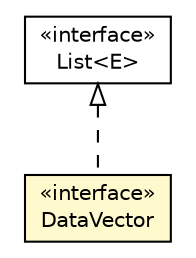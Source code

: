 #!/usr/local/bin/dot
#
# Class diagram 
# Generated by UMLGraph version 5.2 (http://www.umlgraph.org/)
#

digraph G {
	edge [fontname="Helvetica",fontsize=10,labelfontname="Helvetica",labelfontsize=10];
	node [fontname="Helvetica",fontsize=10,shape=plaintext];
	nodesep=0.25;
	ranksep=0.5;
	// it.unica.foresee.datasets.interfaces.DataVector
	c533 [label=<<table title="it.unica.foresee.datasets.interfaces.DataVector" border="0" cellborder="1" cellspacing="0" cellpadding="2" port="p" bgcolor="lemonChiffon" href="./DataVector.html">
		<tr><td><table border="0" cellspacing="0" cellpadding="1">
<tr><td align="center" balign="center"> &#171;interface&#187; </td></tr>
<tr><td align="center" balign="center"> DataVector </td></tr>
		</table></td></tr>
		</table>>, fontname="Helvetica", fontcolor="black", fontsize=10.0];
	//it.unica.foresee.datasets.interfaces.DataVector implements java.util.List<E>
	c558:p -> c533:p [dir=back,arrowtail=empty,style=dashed];
	// java.util.List<E>
	c558 [label=<<table title="java.util.List" border="0" cellborder="1" cellspacing="0" cellpadding="2" port="p" href="http://java.sun.com/j2se/1.4.2/docs/api/java/util/List.html">
		<tr><td><table border="0" cellspacing="0" cellpadding="1">
<tr><td align="center" balign="center"> &#171;interface&#187; </td></tr>
<tr><td align="center" balign="center"> List&lt;E&gt; </td></tr>
		</table></td></tr>
		</table>>, fontname="Helvetica", fontcolor="black", fontsize=10.0];
}

